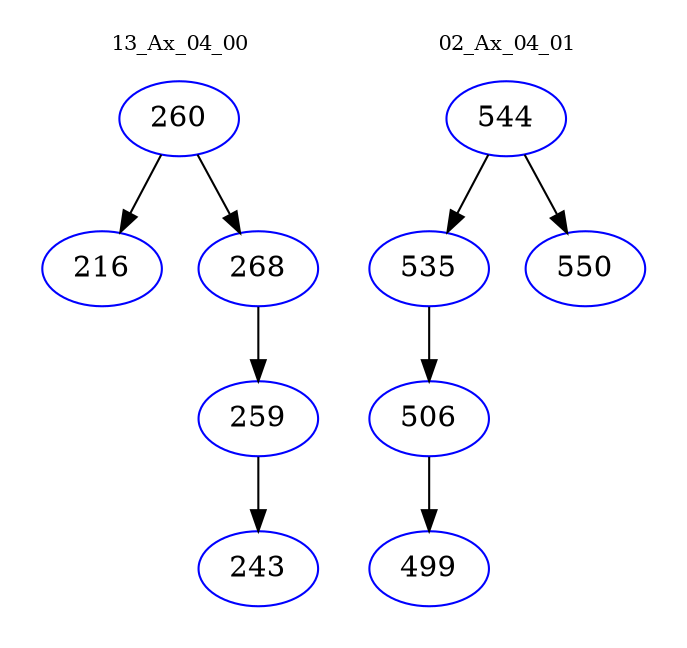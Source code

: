 digraph{
subgraph cluster_0 {
color = white
label = "13_Ax_04_00";
fontsize=10;
T0_260 [label="260", color="blue"]
T0_260 -> T0_216 [color="black"]
T0_216 [label="216", color="blue"]
T0_260 -> T0_268 [color="black"]
T0_268 [label="268", color="blue"]
T0_268 -> T0_259 [color="black"]
T0_259 [label="259", color="blue"]
T0_259 -> T0_243 [color="black"]
T0_243 [label="243", color="blue"]
}
subgraph cluster_1 {
color = white
label = "02_Ax_04_01";
fontsize=10;
T1_544 [label="544", color="blue"]
T1_544 -> T1_535 [color="black"]
T1_535 [label="535", color="blue"]
T1_535 -> T1_506 [color="black"]
T1_506 [label="506", color="blue"]
T1_506 -> T1_499 [color="black"]
T1_499 [label="499", color="blue"]
T1_544 -> T1_550 [color="black"]
T1_550 [label="550", color="blue"]
}
}
